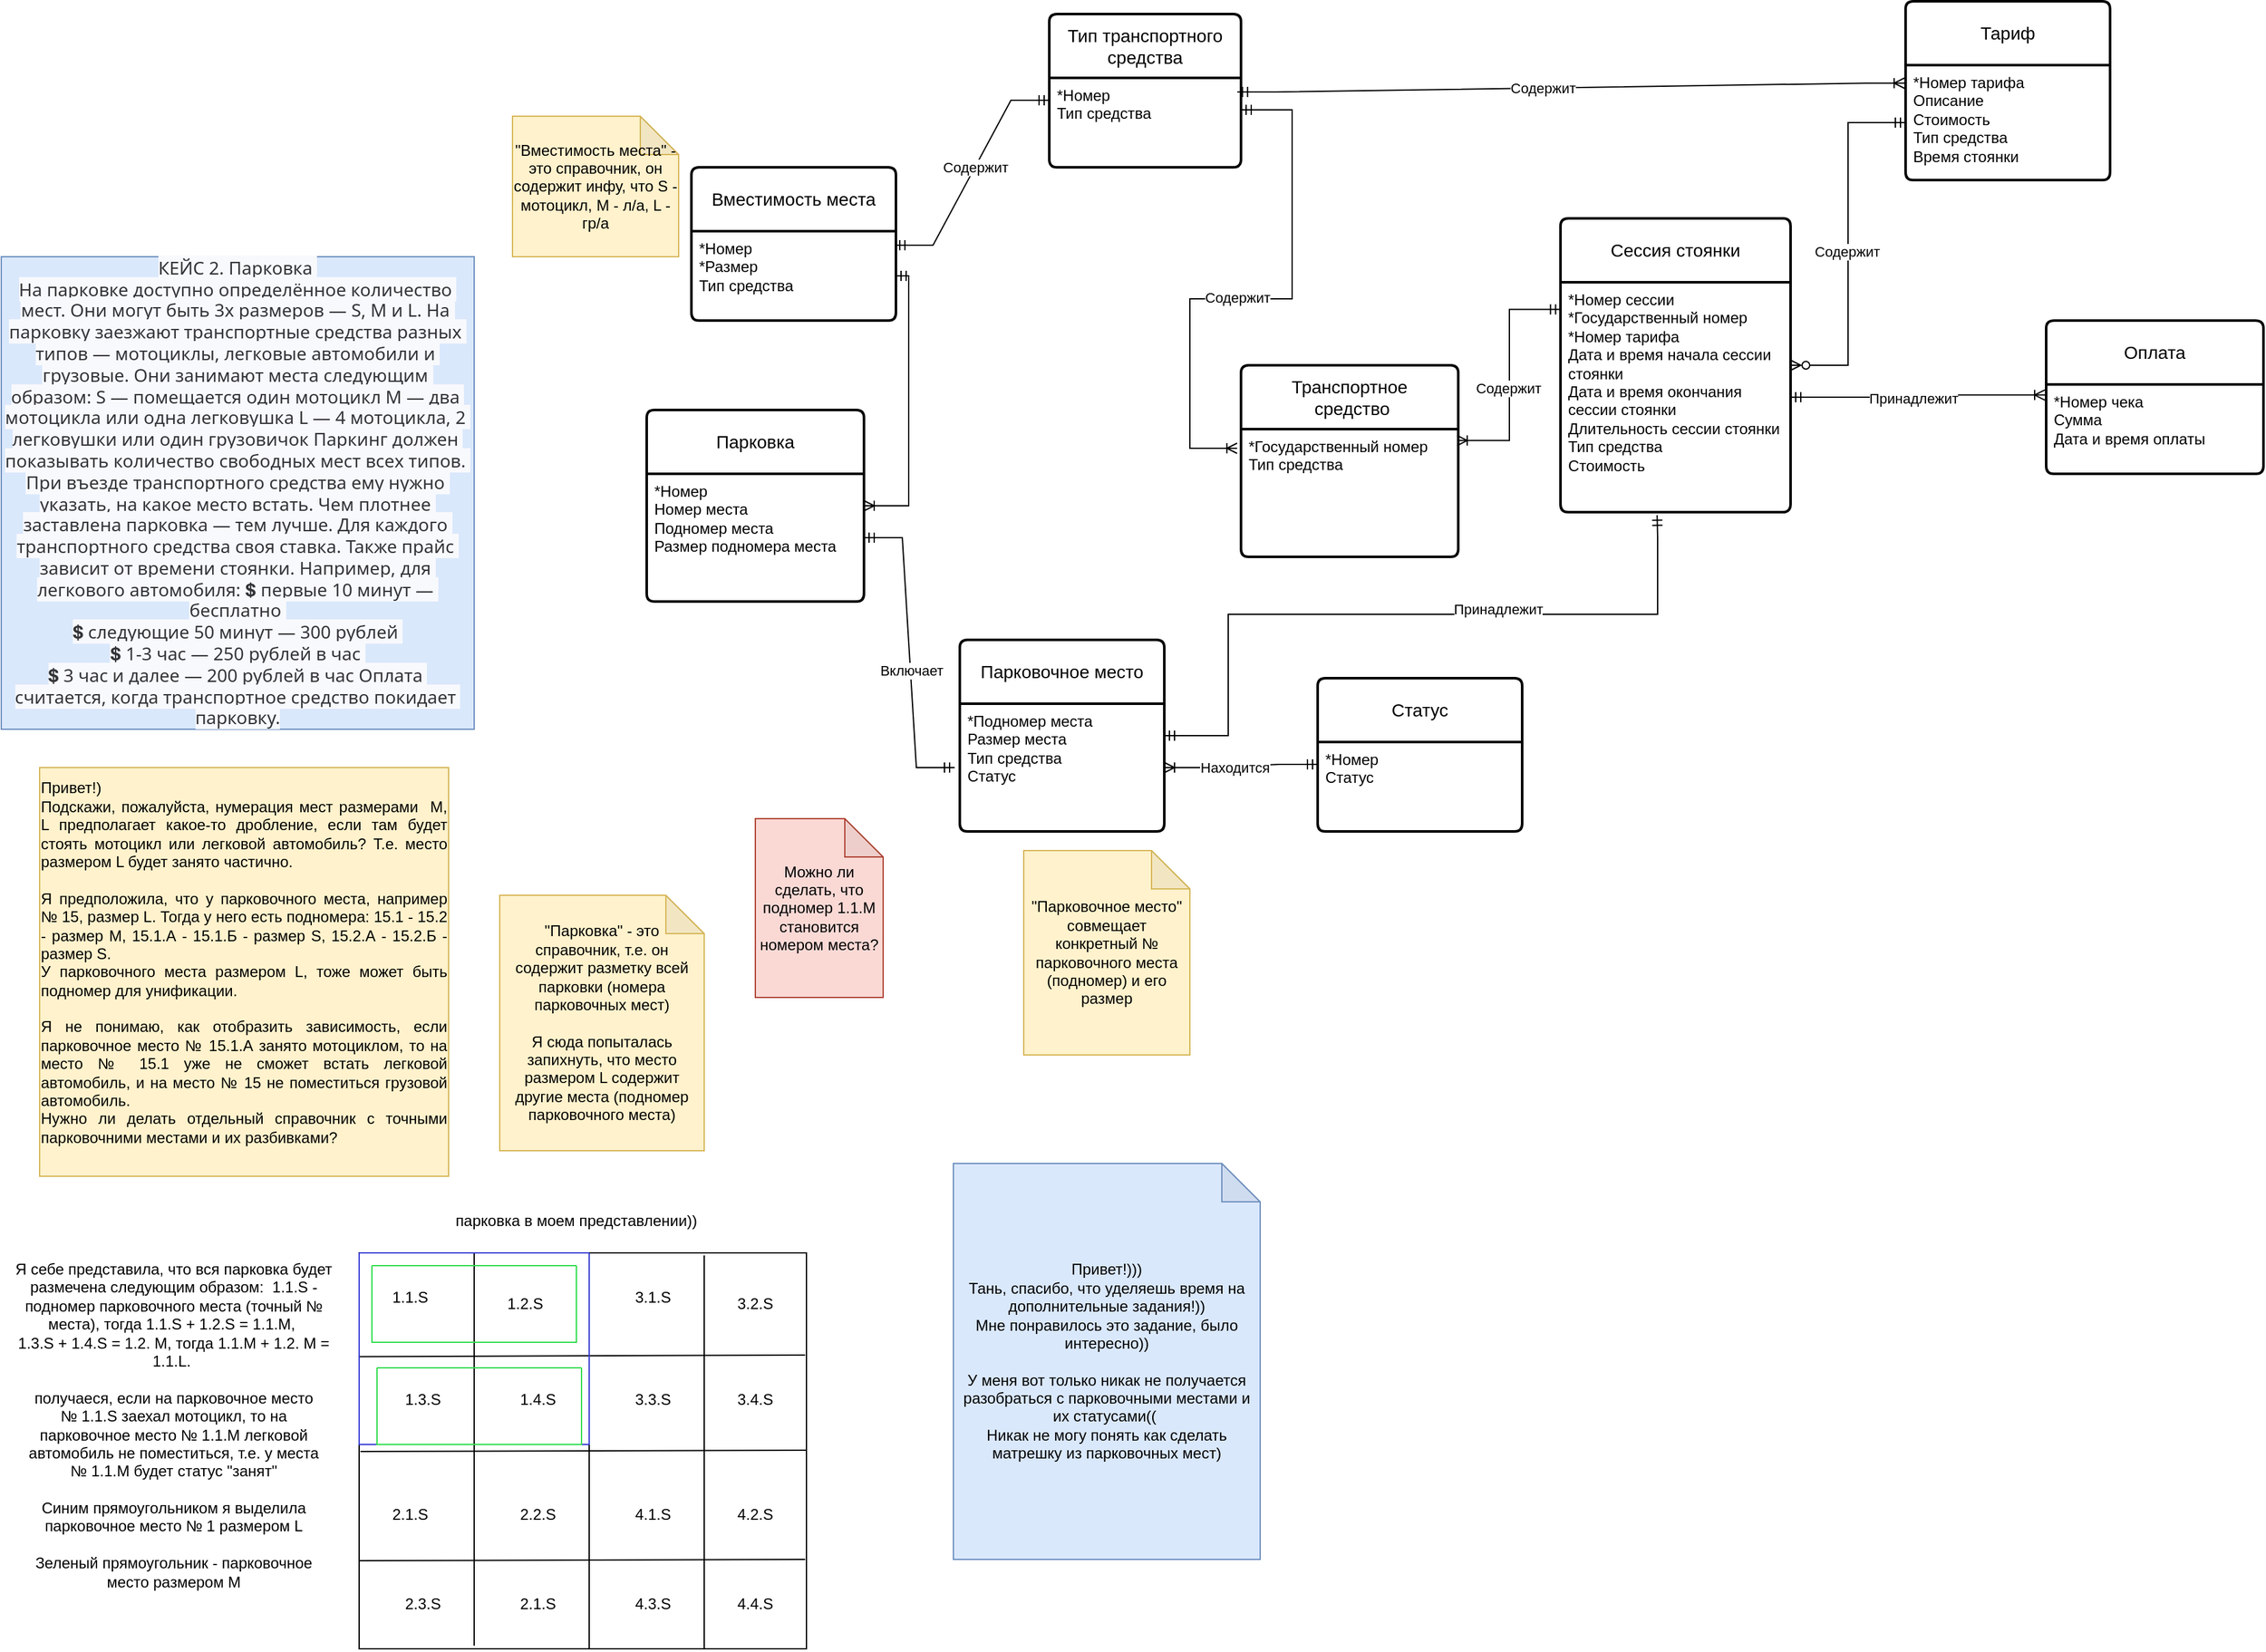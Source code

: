 <mxfile version="27.0.5" pages="2">
  <diagram name="Страница — 1" id="ztPIJUuUdurFPZGE2Xz8">
    <mxGraphModel dx="878" dy="1873" grid="1" gridSize="10" guides="1" tooltips="1" connect="1" arrows="1" fold="1" page="1" pageScale="1" pageWidth="827" pageHeight="1169" math="0" shadow="0">
      <root>
        <mxCell id="0" />
        <mxCell id="1" parent="0" />
        <mxCell id="9YMQOicb1sSqykPRnoGo-1" value="&lt;meta charset=&quot;utf-8&quot;&gt;&lt;span style=&quot;color: rgb(50, 52, 55); font-family: system-ui, sans-serif, &amp;quot;Apple Color Emoji&amp;quot;, &amp;quot;Segoe UI Emoji&amp;quot;, &amp;quot;Segoe UI Symbol&amp;quot;, &amp;quot;Noto Color Emoji&amp;quot;; font-size: 14px; font-style: normal; font-variant-ligatures: normal; font-variant-caps: normal; font-weight: 400; letter-spacing: normal; orphans: 2; text-align: start; text-indent: 0px; text-transform: none; widows: 2; word-spacing: 0px; -webkit-text-stroke-width: 0px; white-space: break-spaces; background-color: rgb(248, 249, 252); text-decoration-thickness: initial; text-decoration-style: initial; text-decoration-color: initial; display: inline !important; float: none;&quot;&gt;КЕЙС 2. Парковка &#xa;На парковке доступно определённое количество мест. Они могут быть 3х размеров — S, M и L. На парковку заезжают транспортные средства разных типов — мотоциклы, легковые автомобили и грузовые. Они занимают места следующим образом: S — помещается один мотоцикл M — два мотоцикла или одна легковушка L — 4 мотоцикла, 2 легковушки или один грузовичок Паркинг должен показывать количество свободных мест всех типов. При въезде транспортного средства ему нужно указать, на какое место встать. Чем плотнее заставлена парковка — тем лучше. Для каждого транспортного средства своя ставка. Также прайс зависит от времени стоянки. Например, для легкового автомобиля: 💲 первые 10 минут — бесплатно &#xa;💲 следующие 50 минут — 300 рублей &#xa;💲 1-3 час — 250 рублей в час &#xa;💲 3 час и далее — 200 рублей в час Оплата считается, когда транспортное средство покидает парковку.&lt;/span&gt;" style="whiteSpace=wrap;html=1;aspect=fixed;fillColor=#dae8fc;strokeColor=#6c8ebf;" parent="1" vertex="1">
          <mxGeometry x="40" y="40" width="370" height="370" as="geometry" />
        </mxCell>
        <mxCell id="9YMQOicb1sSqykPRnoGo-4" value="Тип транспортного средства" style="swimlane;childLayout=stackLayout;horizontal=1;startSize=50;horizontalStack=0;rounded=1;fontSize=14;fontStyle=0;strokeWidth=2;resizeParent=0;resizeLast=1;shadow=0;dashed=0;align=center;arcSize=4;whiteSpace=wrap;html=1;" parent="1" vertex="1">
          <mxGeometry x="860" y="-150" width="150" height="120" as="geometry" />
        </mxCell>
        <mxCell id="9YMQOicb1sSqykPRnoGo-5" value="*Номер&lt;div&gt;Тип средства&lt;/div&gt;" style="align=left;strokeColor=none;fillColor=none;spacingLeft=4;spacingRight=4;fontSize=12;verticalAlign=top;resizable=0;rotatable=0;part=1;html=1;whiteSpace=wrap;" parent="9YMQOicb1sSqykPRnoGo-4" vertex="1">
          <mxGeometry y="50" width="150" height="70" as="geometry" />
        </mxCell>
        <mxCell id="9YMQOicb1sSqykPRnoGo-6" value="Вместимость места" style="swimlane;childLayout=stackLayout;horizontal=1;startSize=50;horizontalStack=0;rounded=1;fontSize=14;fontStyle=0;strokeWidth=2;resizeParent=0;resizeLast=1;shadow=0;dashed=0;align=center;arcSize=4;whiteSpace=wrap;html=1;" parent="1" vertex="1">
          <mxGeometry x="580" y="-30" width="160" height="120" as="geometry" />
        </mxCell>
        <mxCell id="9YMQOicb1sSqykPRnoGo-7" value="*Номер&lt;div&gt;*Размер&lt;/div&gt;&lt;div&gt;Тип средства&lt;/div&gt;" style="align=left;strokeColor=none;fillColor=none;spacingLeft=4;spacingRight=4;fontSize=12;verticalAlign=top;resizable=0;rotatable=0;part=1;html=1;whiteSpace=wrap;" parent="9YMQOicb1sSqykPRnoGo-6" vertex="1">
          <mxGeometry y="50" width="160" height="70" as="geometry" />
        </mxCell>
        <mxCell id="9YMQOicb1sSqykPRnoGo-10" value="Парковочное место" style="swimlane;childLayout=stackLayout;horizontal=1;startSize=50;horizontalStack=0;rounded=1;fontSize=14;fontStyle=0;strokeWidth=2;resizeParent=0;resizeLast=1;shadow=0;dashed=0;align=center;arcSize=4;whiteSpace=wrap;html=1;" parent="1" vertex="1">
          <mxGeometry x="790" y="340" width="160" height="150" as="geometry" />
        </mxCell>
        <mxCell id="9YMQOicb1sSqykPRnoGo-11" value="*Подномер места&lt;div&gt;&lt;div&gt;Размер места&lt;/div&gt;&lt;div&gt;Тип средства&lt;/div&gt;&lt;div&gt;Статус&lt;/div&gt;&lt;/div&gt;" style="align=left;strokeColor=none;fillColor=none;spacingLeft=4;spacingRight=4;fontSize=12;verticalAlign=top;resizable=0;rotatable=0;part=1;html=1;whiteSpace=wrap;" parent="9YMQOicb1sSqykPRnoGo-10" vertex="1">
          <mxGeometry y="50" width="160" height="100" as="geometry" />
        </mxCell>
        <mxCell id="9YMQOicb1sSqykPRnoGo-12" value="Статус" style="swimlane;childLayout=stackLayout;horizontal=1;startSize=50;horizontalStack=0;rounded=1;fontSize=14;fontStyle=0;strokeWidth=2;resizeParent=0;resizeLast=1;shadow=0;dashed=0;align=center;arcSize=4;whiteSpace=wrap;html=1;" parent="1" vertex="1">
          <mxGeometry x="1070" y="370" width="160" height="120" as="geometry" />
        </mxCell>
        <mxCell id="9YMQOicb1sSqykPRnoGo-13" value="*Номер&lt;div&gt;Статус&lt;/div&gt;" style="align=left;strokeColor=none;fillColor=none;spacingLeft=4;spacingRight=4;fontSize=12;verticalAlign=top;resizable=0;rotatable=0;part=1;html=1;whiteSpace=wrap;" parent="9YMQOicb1sSqykPRnoGo-12" vertex="1">
          <mxGeometry y="50" width="160" height="70" as="geometry" />
        </mxCell>
        <mxCell id="9YMQOicb1sSqykPRnoGo-14" value="Транспортное&lt;div&gt;&amp;nbsp;средство&lt;/div&gt;" style="swimlane;childLayout=stackLayout;horizontal=1;startSize=50;horizontalStack=0;rounded=1;fontSize=14;fontStyle=0;strokeWidth=2;resizeParent=0;resizeLast=1;shadow=0;dashed=0;align=center;arcSize=4;whiteSpace=wrap;html=1;" parent="1" vertex="1">
          <mxGeometry x="1010" y="125" width="170" height="150" as="geometry" />
        </mxCell>
        <mxCell id="9YMQOicb1sSqykPRnoGo-15" value="*Государственный номер&lt;div&gt;Тип средства&lt;/div&gt;" style="align=left;strokeColor=none;fillColor=none;spacingLeft=4;spacingRight=4;fontSize=12;verticalAlign=top;resizable=0;rotatable=0;part=1;html=1;whiteSpace=wrap;" parent="9YMQOicb1sSqykPRnoGo-14" vertex="1">
          <mxGeometry y="50" width="170" height="100" as="geometry" />
        </mxCell>
        <mxCell id="9YMQOicb1sSqykPRnoGo-16" value="Тариф" style="swimlane;childLayout=stackLayout;horizontal=1;startSize=50;horizontalStack=0;rounded=1;fontSize=14;fontStyle=0;strokeWidth=2;resizeParent=0;resizeLast=1;shadow=0;dashed=0;align=center;arcSize=4;whiteSpace=wrap;html=1;" parent="1" vertex="1">
          <mxGeometry x="1530" y="-160" width="160" height="140" as="geometry" />
        </mxCell>
        <mxCell id="9YMQOicb1sSqykPRnoGo-17" value="*Номер тарифа&lt;div&gt;Описание&lt;br&gt;&lt;div&gt;Стоимость&lt;/div&gt;&lt;div&gt;Тип средства&lt;/div&gt;&lt;div&gt;Время стоянки&lt;/div&gt;&lt;/div&gt;" style="align=left;strokeColor=none;fillColor=none;spacingLeft=4;spacingRight=4;fontSize=12;verticalAlign=top;resizable=0;rotatable=0;part=1;html=1;whiteSpace=wrap;" parent="9YMQOicb1sSqykPRnoGo-16" vertex="1">
          <mxGeometry y="50" width="160" height="90" as="geometry" />
        </mxCell>
        <mxCell id="9YMQOicb1sSqykPRnoGo-18" value="Оплата" style="swimlane;childLayout=stackLayout;horizontal=1;startSize=50;horizontalStack=0;rounded=1;fontSize=14;fontStyle=0;strokeWidth=2;resizeParent=0;resizeLast=1;shadow=0;dashed=0;align=center;arcSize=4;whiteSpace=wrap;html=1;" parent="1" vertex="1">
          <mxGeometry x="1640" y="90" width="170" height="120" as="geometry" />
        </mxCell>
        <mxCell id="9YMQOicb1sSqykPRnoGo-19" value="*Номер чека&lt;div&gt;&lt;div&gt;Сумма&lt;/div&gt;&lt;div&gt;Дата и время оплаты&lt;/div&gt;&lt;/div&gt;" style="align=left;strokeColor=none;fillColor=none;spacingLeft=4;spacingRight=4;fontSize=12;verticalAlign=top;resizable=0;rotatable=0;part=1;html=1;whiteSpace=wrap;" parent="9YMQOicb1sSqykPRnoGo-18" vertex="1">
          <mxGeometry y="50" width="170" height="70" as="geometry" />
        </mxCell>
        <mxCell id="9YMQOicb1sSqykPRnoGo-22" value="" style="edgeStyle=entityRelationEdgeStyle;fontSize=12;html=1;endArrow=ERmandOne;endFill=0;rounded=0;entryX=0;entryY=0.25;entryDx=0;entryDy=0;exitX=0.994;exitY=0.157;exitDx=0;exitDy=0;exitPerimeter=0;startArrow=ERmandOne;startFill=0;" parent="1" source="9YMQOicb1sSqykPRnoGo-7" target="9YMQOicb1sSqykPRnoGo-5" edge="1">
          <mxGeometry width="100" height="100" relative="1" as="geometry">
            <mxPoint x="690" y="340" as="sourcePoint" />
            <mxPoint x="790" y="240" as="targetPoint" />
          </mxGeometry>
        </mxCell>
        <mxCell id="9YMQOicb1sSqykPRnoGo-32" value="Содержит" style="edgeLabel;html=1;align=center;verticalAlign=middle;resizable=0;points=[];" parent="9YMQOicb1sSqykPRnoGo-22" vertex="1" connectable="0">
          <mxGeometry x="0.053" relative="1" as="geometry">
            <mxPoint as="offset" />
          </mxGeometry>
        </mxCell>
        <mxCell id="9YMQOicb1sSqykPRnoGo-23" value="" style="edgeStyle=orthogonalEdgeStyle;fontSize=12;html=1;endArrow=ERoneToMany;startArrow=ERmandOne;rounded=0;exitX=1;exitY=0.5;exitDx=0;exitDy=0;entryX=1;entryY=0.25;entryDx=0;entryDy=0;endFill=0;" parent="1" source="9YMQOicb1sSqykPRnoGo-7" target="9YMQOicb1sSqykPRnoGo-38" edge="1">
          <mxGeometry width="100" height="100" relative="1" as="geometry">
            <mxPoint x="690" y="440" as="sourcePoint" />
            <mxPoint x="790" y="340" as="targetPoint" />
          </mxGeometry>
        </mxCell>
        <mxCell id="9YMQOicb1sSqykPRnoGo-24" value="" style="edgeStyle=entityRelationEdgeStyle;fontSize=12;html=1;endArrow=ERmandOne;startArrow=ERoneToMany;rounded=0;entryX=0;entryY=0.25;entryDx=0;entryDy=0;exitX=1;exitY=0.5;exitDx=0;exitDy=0;endFill=0;startFill=0;" parent="1" source="9YMQOicb1sSqykPRnoGo-11" target="9YMQOicb1sSqykPRnoGo-13" edge="1">
          <mxGeometry width="100" height="100" relative="1" as="geometry">
            <mxPoint x="987" y="370" as="sourcePoint" />
            <mxPoint x="1087" y="270" as="targetPoint" />
          </mxGeometry>
        </mxCell>
        <mxCell id="9YMQOicb1sSqykPRnoGo-47" value="Находится" style="edgeLabel;html=1;align=center;verticalAlign=middle;resizable=0;points=[];" parent="9YMQOicb1sSqykPRnoGo-24" vertex="1" connectable="0">
          <mxGeometry x="-0.081" y="-1" relative="1" as="geometry">
            <mxPoint as="offset" />
          </mxGeometry>
        </mxCell>
        <mxCell id="9YMQOicb1sSqykPRnoGo-26" value="" style="fontSize=12;html=1;endArrow=ERoneToMany;startArrow=ERmandOne;rounded=0;entryX=-0.018;entryY=0.15;entryDx=0;entryDy=0;entryPerimeter=0;exitX=1;exitY=0.357;exitDx=0;exitDy=0;exitPerimeter=0;endFill=0;edgeStyle=orthogonalEdgeStyle;" parent="1" source="9YMQOicb1sSqykPRnoGo-5" target="9YMQOicb1sSqykPRnoGo-15" edge="1">
          <mxGeometry width="100" height="100" relative="1" as="geometry">
            <mxPoint x="930" y="190" as="sourcePoint" />
            <mxPoint x="1030" y="90" as="targetPoint" />
            <Array as="points">
              <mxPoint x="1050" y="-75" />
              <mxPoint x="1050" y="73" />
              <mxPoint x="970" y="73" />
              <mxPoint x="970" y="190" />
            </Array>
          </mxGeometry>
        </mxCell>
        <mxCell id="9YMQOicb1sSqykPRnoGo-48" value="Содержит" style="edgeLabel;html=1;align=center;verticalAlign=middle;resizable=0;points=[];" parent="9YMQOicb1sSqykPRnoGo-26" vertex="1" connectable="0">
          <mxGeometry x="0.097" y="-1" relative="1" as="geometry">
            <mxPoint as="offset" />
          </mxGeometry>
        </mxCell>
        <mxCell id="9YMQOicb1sSqykPRnoGo-28" value="" style="edgeStyle=orthogonalEdgeStyle;fontSize=12;html=1;endArrow=ERoneToMany;endFill=0;rounded=0;exitX=1;exitY=0.5;exitDx=0;exitDy=0;entryX=-0.006;entryY=0.118;entryDx=0;entryDy=0;entryPerimeter=0;startArrow=ERmandOne;startFill=0;" parent="1" source="9YMQOicb1sSqykPRnoGo-56" target="9YMQOicb1sSqykPRnoGo-19" edge="1">
          <mxGeometry width="100" height="100" relative="1" as="geometry">
            <mxPoint x="1200" y="330" as="sourcePoint" />
            <mxPoint x="1300" y="230" as="targetPoint" />
          </mxGeometry>
        </mxCell>
        <mxCell id="9YMQOicb1sSqykPRnoGo-50" value="Принадлежит" style="edgeLabel;html=1;align=center;verticalAlign=middle;resizable=0;points=[];" parent="9YMQOicb1sSqykPRnoGo-28" vertex="1" connectable="0">
          <mxGeometry x="-0.042" y="-1" relative="1" as="geometry">
            <mxPoint as="offset" />
          </mxGeometry>
        </mxCell>
        <mxCell id="9YMQOicb1sSqykPRnoGo-31" value="" style="edgeStyle=orthogonalEdgeStyle;fontSize=12;html=1;endArrow=ERmandOne;startArrow=ERmandOne;rounded=0;entryX=0.42;entryY=1.013;entryDx=0;entryDy=0;entryPerimeter=0;exitX=1;exitY=0.25;exitDx=0;exitDy=0;endFill=0;startFill=0;" parent="1" source="9YMQOicb1sSqykPRnoGo-11" target="9YMQOicb1sSqykPRnoGo-56" edge="1">
          <mxGeometry width="100" height="100" relative="1" as="geometry">
            <mxPoint x="920" y="430" as="sourcePoint" />
            <mxPoint x="1020" y="330" as="targetPoint" />
            <Array as="points">
              <mxPoint x="1000" y="415" />
              <mxPoint x="1000" y="320" />
              <mxPoint x="1336" y="320" />
              <mxPoint x="1336" y="260" />
            </Array>
          </mxGeometry>
        </mxCell>
        <mxCell id="9YMQOicb1sSqykPRnoGo-52" value="Принадлежит" style="edgeLabel;html=1;align=center;verticalAlign=middle;resizable=0;points=[];" parent="9YMQOicb1sSqykPRnoGo-31" vertex="1" connectable="0">
          <mxGeometry x="0.274" y="4" relative="1" as="geometry">
            <mxPoint as="offset" />
          </mxGeometry>
        </mxCell>
        <mxCell id="9YMQOicb1sSqykPRnoGo-33" value="&lt;div style=&quot;text-align: justify;&quot;&gt;&lt;span style=&quot;background-color: transparent; color: light-dark(rgb(0, 0, 0), rgb(255, 255, 255));&quot;&gt;Привет!)&lt;/span&gt;&lt;/div&gt;&lt;div style=&quot;text-align: justify;&quot;&gt;Подскажи, пожалуйста, нумерация мест размерами&amp;nbsp; M, L предполагает какое-то дробление, если там будет стоять мотоцикл или легковой автомобиль? Т.е. место размером L будет занято частично.&lt;/div&gt;&lt;div style=&quot;text-align: justify;&quot;&gt;&lt;br&gt;&lt;/div&gt;&lt;div style=&quot;text-align: justify;&quot;&gt;Я предположила, что у парковочного места, например № 15, размер L. Тогда у него есть подномера: 15.1 - 15.2 - размер M, 15.1.А - 15.1.Б - размер S, 15.2.А - 15.2.Б - размер S.&amp;nbsp;&lt;/div&gt;&lt;div style=&quot;text-align: justify;&quot;&gt;У парковочного места размером L, тоже может быть подномер для унификации.&lt;/div&gt;&lt;div style=&quot;text-align: justify;&quot;&gt;&lt;br&gt;&lt;/div&gt;&lt;div style=&quot;text-align: justify;&quot;&gt;Я не понимаю, как отобразить зависимость, если парковочное место №&amp;nbsp;&lt;span style=&quot;background-color: transparent; color: light-dark(rgb(0, 0, 0), rgb(255, 255, 255));&quot;&gt;15.1.А занято мотоциклом, то на место №&amp;nbsp;&lt;/span&gt;&lt;span style=&quot;background-color: transparent; color: light-dark(rgb(0, 0, 0), rgb(255, 255, 255));&quot;&gt;15.1 уже не сможет встать легковой автомобиль, и на место № 15 не поместиться грузовой автомобиль.&amp;nbsp;&lt;/span&gt;&lt;/div&gt;&lt;div style=&quot;text-align: justify;&quot;&gt;&lt;span style=&quot;background-color: transparent; color: light-dark(rgb(0, 0, 0), rgb(255, 255, 255));&quot;&gt;Нужно ли делать отдельный справочник с точными парковочними местами и их разбивками?&amp;nbsp;&lt;/span&gt;&lt;/div&gt;&lt;div&gt;&amp;nbsp;&lt;/div&gt;" style="rounded=0;whiteSpace=wrap;html=1;fillColor=#fff2cc;strokeColor=#d6b656;" parent="1" vertex="1">
          <mxGeometry x="70" y="440" width="320" height="320" as="geometry" />
        </mxCell>
        <mxCell id="9YMQOicb1sSqykPRnoGo-35" value="" style="edgeStyle=entityRelationEdgeStyle;fontSize=12;html=1;endArrow=ERoneToMany;startArrow=ERmandOne;rounded=0;exitX=0.981;exitY=0.157;exitDx=0;exitDy=0;exitPerimeter=0;entryX=-0.006;entryY=0.157;entryDx=0;entryDy=0;entryPerimeter=0;endFill=0;startFill=0;" parent="1" source="9YMQOicb1sSqykPRnoGo-5" target="9YMQOicb1sSqykPRnoGo-17" edge="1">
          <mxGeometry width="100" height="100" relative="1" as="geometry">
            <mxPoint x="987" y="130" as="sourcePoint" />
            <mxPoint x="1280" y="190" as="targetPoint" />
          </mxGeometry>
        </mxCell>
        <mxCell id="9YMQOicb1sSqykPRnoGo-46" value="Содержит" style="edgeLabel;html=1;align=center;verticalAlign=middle;resizable=0;points=[];" parent="9YMQOicb1sSqykPRnoGo-35" vertex="1" connectable="0">
          <mxGeometry x="-0.086" relative="1" as="geometry">
            <mxPoint as="offset" />
          </mxGeometry>
        </mxCell>
        <mxCell id="9YMQOicb1sSqykPRnoGo-37" value="Парковка" style="swimlane;childLayout=stackLayout;horizontal=1;startSize=50;horizontalStack=0;rounded=1;fontSize=14;fontStyle=0;strokeWidth=2;resizeParent=0;resizeLast=1;shadow=0;dashed=0;align=center;arcSize=4;whiteSpace=wrap;html=1;" parent="1" vertex="1">
          <mxGeometry x="545" y="160" width="170" height="150" as="geometry" />
        </mxCell>
        <mxCell id="9YMQOicb1sSqykPRnoGo-38" value="&lt;div&gt;*Номер&lt;/div&gt;Номер места&lt;div&gt;Подномер места&lt;/div&gt;&lt;div&gt;Размер подномера места&lt;/div&gt;&lt;div&gt;&lt;br&gt;&lt;/div&gt;" style="align=left;strokeColor=none;fillColor=none;spacingLeft=4;spacingRight=4;fontSize=12;verticalAlign=top;resizable=0;rotatable=0;part=1;html=1;whiteSpace=wrap;" parent="9YMQOicb1sSqykPRnoGo-37" vertex="1">
          <mxGeometry y="50" width="170" height="100" as="geometry" />
        </mxCell>
        <mxCell id="9YMQOicb1sSqykPRnoGo-44" value="" style="edgeStyle=entityRelationEdgeStyle;fontSize=12;html=1;endArrow=ERmandOne;startArrow=ERmandOne;rounded=0;exitX=1;exitY=0.5;exitDx=0;exitDy=0;entryX=-0.025;entryY=0.44;entryDx=0;entryDy=0;entryPerimeter=0;endFill=0;startFill=0;" parent="1" source="9YMQOicb1sSqykPRnoGo-38" edge="1">
          <mxGeometry width="100" height="100" relative="1" as="geometry">
            <mxPoint x="700" y="622.25" as="sourcePoint" />
            <mxPoint x="786" y="440.0" as="targetPoint" />
          </mxGeometry>
        </mxCell>
        <mxCell id="9YMQOicb1sSqykPRnoGo-45" value="Включает" style="edgeLabel;html=1;align=center;verticalAlign=middle;resizable=0;points=[];" parent="9YMQOicb1sSqykPRnoGo-44" vertex="1" connectable="0">
          <mxGeometry x="0.109" relative="1" as="geometry">
            <mxPoint as="offset" />
          </mxGeometry>
        </mxCell>
        <mxCell id="9YMQOicb1sSqykPRnoGo-55" value="Сессия стоянки" style="swimlane;childLayout=stackLayout;horizontal=1;startSize=50;horizontalStack=0;rounded=1;fontSize=14;fontStyle=0;strokeWidth=2;resizeParent=0;resizeLast=1;shadow=0;dashed=0;align=center;arcSize=4;whiteSpace=wrap;html=1;" parent="1" vertex="1">
          <mxGeometry x="1260" y="10" width="180" height="230" as="geometry" />
        </mxCell>
        <mxCell id="9YMQOicb1sSqykPRnoGo-56" value="&lt;div&gt;*Номер сессии&lt;/div&gt;*Государственный номер&lt;div&gt;*Номер тарифа&lt;br&gt;Дата и время начала сессии стоянки&lt;/div&gt;&lt;div&gt;Дата и время окончания сессии стоянки&lt;/div&gt;&lt;div&gt;Длительность сессии стоянки&lt;/div&gt;&lt;div&gt;Тип средства&lt;/div&gt;&lt;div&gt;Стоимость&lt;/div&gt;" style="align=left;strokeColor=none;fillColor=none;spacingLeft=4;spacingRight=4;fontSize=12;verticalAlign=top;resizable=0;rotatable=0;part=1;html=1;whiteSpace=wrap;" parent="9YMQOicb1sSqykPRnoGo-55" vertex="1">
          <mxGeometry y="50" width="180" height="180" as="geometry" />
        </mxCell>
        <mxCell id="9YMQOicb1sSqykPRnoGo-57" value="" style="edgeStyle=orthogonalEdgeStyle;fontSize=12;html=1;endArrow=ERmandOne;startArrow=ERoneToMany;rounded=0;entryX=0.001;entryY=0.118;entryDx=0;entryDy=0;entryPerimeter=0;exitX=0.994;exitY=0.089;exitDx=0;exitDy=0;exitPerimeter=0;endFill=0;" parent="1" source="9YMQOicb1sSqykPRnoGo-15" target="9YMQOicb1sSqykPRnoGo-56" edge="1">
          <mxGeometry width="100" height="100" relative="1" as="geometry">
            <mxPoint x="1191" y="230" as="sourcePoint" />
            <mxPoint x="1200" y="60" as="targetPoint" />
          </mxGeometry>
        </mxCell>
        <mxCell id="9YMQOicb1sSqykPRnoGo-63" value="Содержит" style="edgeLabel;html=1;align=center;verticalAlign=middle;resizable=0;points=[];" parent="9YMQOicb1sSqykPRnoGo-57" vertex="1" connectable="0">
          <mxGeometry x="-0.103" y="1" relative="1" as="geometry">
            <mxPoint as="offset" />
          </mxGeometry>
        </mxCell>
        <mxCell id="9YMQOicb1sSqykPRnoGo-58" value="" style="edgeStyle=orthogonalEdgeStyle;fontSize=12;html=1;endArrow=ERmandOne;startArrow=ERzeroToMany;rounded=0;entryX=0;entryY=0.5;entryDx=0;entryDy=0;exitX=1;exitY=0.5;exitDx=0;exitDy=0;endFill=0;startFill=0;" parent="1" source="9YMQOicb1sSqykPRnoGo-55" target="9YMQOicb1sSqykPRnoGo-17" edge="1">
          <mxGeometry width="100" height="100" relative="1" as="geometry">
            <mxPoint x="1230" y="250" as="sourcePoint" />
            <mxPoint x="1330" y="150" as="targetPoint" />
          </mxGeometry>
        </mxCell>
        <mxCell id="9YMQOicb1sSqykPRnoGo-62" value="Содержит" style="edgeLabel;html=1;align=center;verticalAlign=middle;resizable=0;points=[];" parent="9YMQOicb1sSqykPRnoGo-58" vertex="1" connectable="0">
          <mxGeometry x="-0.038" y="1" relative="1" as="geometry">
            <mxPoint as="offset" />
          </mxGeometry>
        </mxCell>
        <mxCell id="VriDZGMpJiA676CYL3SG-1" value="&quot;Парковка&quot; - это справочник, т.е. он содержит разметку всей парковки (номера парковочных мест)&lt;div&gt;&lt;br&gt;&lt;/div&gt;&lt;div&gt;Я сюда попыталась запихнуть, что место размером L содержит другие места (подномер парковочного места)&lt;/div&gt;" style="shape=note;whiteSpace=wrap;html=1;backgroundOutline=1;darkOpacity=0.05;fillColor=#fff2cc;strokeColor=#d6b656;" parent="1" vertex="1">
          <mxGeometry x="430" y="540" width="160" height="200" as="geometry" />
        </mxCell>
        <mxCell id="VriDZGMpJiA676CYL3SG-2" value="&quot;Вместимость места&quot; - это справочник, он содержит инфу, что S - мотоцикл, M - л/а, L - гр/а" style="shape=note;whiteSpace=wrap;html=1;backgroundOutline=1;darkOpacity=0.05;fillColor=#fff2cc;strokeColor=#d6b656;" parent="1" vertex="1">
          <mxGeometry x="440" y="-70" width="130" height="110" as="geometry" />
        </mxCell>
        <mxCell id="VriDZGMpJiA676CYL3SG-3" value="&quot;Парковочное место&quot; совмещает конкретный № парковочного места (подномер) и его размер" style="shape=note;whiteSpace=wrap;html=1;backgroundOutline=1;darkOpacity=0.05;fillColor=#fff2cc;strokeColor=#d6b656;" parent="1" vertex="1">
          <mxGeometry x="840" y="505" width="130" height="160" as="geometry" />
        </mxCell>
        <mxCell id="VriDZGMpJiA676CYL3SG-4" value="" style="rounded=0;whiteSpace=wrap;html=1;" parent="1" vertex="1">
          <mxGeometry x="320" y="820" width="350" height="310" as="geometry" />
        </mxCell>
        <mxCell id="VriDZGMpJiA676CYL3SG-5" value="" style="endArrow=none;html=1;rounded=0;exitX=0.008;exitY=0.213;exitDx=0;exitDy=0;exitPerimeter=0;entryX=1.005;entryY=0.209;entryDx=0;entryDy=0;entryPerimeter=0;" parent="1" edge="1">
          <mxGeometry width="50" height="50" relative="1" as="geometry">
            <mxPoint x="320.0" y="901.24" as="sourcePoint" />
            <mxPoint x="668.95" y="900" as="targetPoint" />
          </mxGeometry>
        </mxCell>
        <mxCell id="VriDZGMpJiA676CYL3SG-6" value="" style="endArrow=none;html=1;rounded=0;exitX=0.008;exitY=0.213;exitDx=0;exitDy=0;exitPerimeter=0;entryX=1.005;entryY=0.209;entryDx=0;entryDy=0;entryPerimeter=0;" parent="1" edge="1">
          <mxGeometry width="50" height="50" relative="1" as="geometry">
            <mxPoint x="321" y="975.5" as="sourcePoint" />
            <mxPoint x="670" y="974.5" as="targetPoint" />
          </mxGeometry>
        </mxCell>
        <mxCell id="VriDZGMpJiA676CYL3SG-7" value="" style="endArrow=none;html=1;rounded=0;exitX=0.008;exitY=0.213;exitDx=0;exitDy=0;exitPerimeter=0;entryX=1.005;entryY=0.209;entryDx=0;entryDy=0;entryPerimeter=0;" parent="1" edge="1">
          <mxGeometry width="50" height="50" relative="1" as="geometry">
            <mxPoint x="320" y="1061" as="sourcePoint" />
            <mxPoint x="669" y="1060" as="targetPoint" />
          </mxGeometry>
        </mxCell>
        <mxCell id="VriDZGMpJiA676CYL3SG-8" value="" style="endArrow=none;html=1;rounded=0;entryX=0.269;entryY=0.008;entryDx=0;entryDy=0;entryPerimeter=0;exitX=0.269;exitY=1;exitDx=0;exitDy=0;exitPerimeter=0;" parent="1" edge="1">
          <mxGeometry width="50" height="50" relative="1" as="geometry">
            <mxPoint x="410" y="1127.52" as="sourcePoint" />
            <mxPoint x="410" y="820.0" as="targetPoint" />
          </mxGeometry>
        </mxCell>
        <mxCell id="VriDZGMpJiA676CYL3SG-9" value="" style="endArrow=none;html=1;rounded=0;entryX=0.269;entryY=0.008;entryDx=0;entryDy=0;entryPerimeter=0;exitX=0.269;exitY=1;exitDx=0;exitDy=0;exitPerimeter=0;" parent="1" edge="1">
          <mxGeometry width="50" height="50" relative="1" as="geometry">
            <mxPoint x="500" y="1130" as="sourcePoint" />
            <mxPoint x="500" y="822" as="targetPoint" />
          </mxGeometry>
        </mxCell>
        <mxCell id="VriDZGMpJiA676CYL3SG-10" value="" style="endArrow=none;html=1;rounded=0;entryX=0.269;entryY=0.008;entryDx=0;entryDy=0;entryPerimeter=0;exitX=0.269;exitY=1;exitDx=0;exitDy=0;exitPerimeter=0;" parent="1" edge="1">
          <mxGeometry width="50" height="50" relative="1" as="geometry">
            <mxPoint x="590" y="1130" as="sourcePoint" />
            <mxPoint x="590" y="822" as="targetPoint" />
          </mxGeometry>
        </mxCell>
        <mxCell id="VriDZGMpJiA676CYL3SG-12" value="парковка в моем представлении))" style="text;html=1;align=center;verticalAlign=middle;whiteSpace=wrap;rounded=0;" parent="1" vertex="1">
          <mxGeometry x="360" y="780" width="260" height="30" as="geometry" />
        </mxCell>
        <mxCell id="VriDZGMpJiA676CYL3SG-13" value="1.1.S" style="text;html=1;align=center;verticalAlign=middle;whiteSpace=wrap;rounded=0;" parent="1" vertex="1">
          <mxGeometry x="330" y="840" width="60" height="30" as="geometry" />
        </mxCell>
        <mxCell id="VriDZGMpJiA676CYL3SG-14" value="1.2.S" style="text;html=1;align=center;verticalAlign=middle;whiteSpace=wrap;rounded=0;" parent="1" vertex="1">
          <mxGeometry x="420" y="845" width="60" height="30" as="geometry" />
        </mxCell>
        <mxCell id="VriDZGMpJiA676CYL3SG-16" value="1.4.S" style="text;html=1;align=center;verticalAlign=middle;whiteSpace=wrap;rounded=0;" parent="1" vertex="1">
          <mxGeometry x="430" y="920" width="60" height="30" as="geometry" />
        </mxCell>
        <mxCell id="VriDZGMpJiA676CYL3SG-17" value="2.1.S" style="text;html=1;align=center;verticalAlign=middle;whiteSpace=wrap;rounded=0;" parent="1" vertex="1">
          <mxGeometry x="330" y="1010" width="60" height="30" as="geometry" />
        </mxCell>
        <mxCell id="VriDZGMpJiA676CYL3SG-18" value="2.2.S" style="text;html=1;align=center;verticalAlign=middle;whiteSpace=wrap;rounded=0;" parent="1" vertex="1">
          <mxGeometry x="430" y="1010" width="60" height="30" as="geometry" />
        </mxCell>
        <mxCell id="VriDZGMpJiA676CYL3SG-19" value="2.3.S" style="text;html=1;align=center;verticalAlign=middle;whiteSpace=wrap;rounded=0;" parent="1" vertex="1">
          <mxGeometry x="340" y="1080" width="60" height="30" as="geometry" />
        </mxCell>
        <mxCell id="VriDZGMpJiA676CYL3SG-20" value="2.1.S" style="text;html=1;align=center;verticalAlign=middle;whiteSpace=wrap;rounded=0;" parent="1" vertex="1">
          <mxGeometry x="430" y="1080" width="60" height="30" as="geometry" />
        </mxCell>
        <mxCell id="VriDZGMpJiA676CYL3SG-21" value="Я себе представила, что вся парковка будет размечена следующим образом:&amp;nbsp; 1.1.S - подномер парковочного места (точный № места), тогда 1.1.S + 1.2.S = 1.1.M,&amp;nbsp;&lt;div&gt;1.3.S + 1.4.S = 1.2. M, тогда 1.1.M + 1.2. M = 1.1.L.&amp;nbsp;&lt;/div&gt;&lt;div&gt;&lt;br&gt;&lt;/div&gt;&lt;div&gt;получаеся, если на парковочное место №&amp;nbsp;&lt;span style=&quot;background-color: transparent; color: light-dark(rgb(0, 0, 0), rgb(255, 255, 255));&quot;&gt;1.1.S заехал мотоцикл, то на парковочное место №&amp;nbsp;&lt;/span&gt;&lt;span style=&quot;background-color: transparent; color: light-dark(rgb(0, 0, 0), rgb(255, 255, 255));&quot;&gt;1.1.M легковой автомобиль не поместиться, т.е. у места №&amp;nbsp;&lt;/span&gt;&lt;span style=&quot;background-color: transparent; color: light-dark(rgb(0, 0, 0), rgb(255, 255, 255));&quot;&gt;1.1.M будет статус &quot;занят&quot;&lt;/span&gt;&lt;/div&gt;&lt;div&gt;&lt;span style=&quot;background-color: transparent; color: light-dark(rgb(0, 0, 0), rgb(255, 255, 255));&quot;&gt;&lt;br&gt;&lt;/span&gt;&lt;/div&gt;&lt;div&gt;&lt;span style=&quot;background-color: transparent; color: light-dark(rgb(0, 0, 0), rgb(255, 255, 255));&quot;&gt;Синим прямоугольником я выделила парковочное место № 1 размером L&lt;/span&gt;&lt;/div&gt;&lt;div&gt;&lt;span style=&quot;background-color: transparent; color: light-dark(rgb(0, 0, 0), rgb(255, 255, 255));&quot;&gt;&lt;br&gt;&lt;/span&gt;&lt;/div&gt;&lt;div&gt;Зеленый прямоугольник - парковочное место размером М&lt;/div&gt;" style="text;html=1;align=center;verticalAlign=middle;whiteSpace=wrap;rounded=0;" parent="1" vertex="1">
          <mxGeometry x="50" y="820" width="250" height="270" as="geometry" />
        </mxCell>
        <mxCell id="VriDZGMpJiA676CYL3SG-22" value="3.1.S" style="text;html=1;align=center;verticalAlign=middle;whiteSpace=wrap;rounded=0;" parent="1" vertex="1">
          <mxGeometry x="520" y="840" width="60" height="30" as="geometry" />
        </mxCell>
        <mxCell id="VriDZGMpJiA676CYL3SG-23" value="3.2.S" style="text;html=1;align=center;verticalAlign=middle;whiteSpace=wrap;rounded=0;" parent="1" vertex="1">
          <mxGeometry x="600" y="845" width="60" height="30" as="geometry" />
        </mxCell>
        <mxCell id="VriDZGMpJiA676CYL3SG-24" value="3.3.S" style="text;html=1;align=center;verticalAlign=middle;whiteSpace=wrap;rounded=0;" parent="1" vertex="1">
          <mxGeometry x="520" y="920" width="60" height="30" as="geometry" />
        </mxCell>
        <mxCell id="VriDZGMpJiA676CYL3SG-25" value="3.4.S" style="text;html=1;align=center;verticalAlign=middle;whiteSpace=wrap;rounded=0;" parent="1" vertex="1">
          <mxGeometry x="600" y="920" width="60" height="30" as="geometry" />
        </mxCell>
        <mxCell id="VriDZGMpJiA676CYL3SG-26" value="4.1.S" style="text;html=1;align=center;verticalAlign=middle;whiteSpace=wrap;rounded=0;" parent="1" vertex="1">
          <mxGeometry x="520" y="1010" width="60" height="30" as="geometry" />
        </mxCell>
        <mxCell id="VriDZGMpJiA676CYL3SG-27" value="4.2.S" style="text;html=1;align=center;verticalAlign=middle;whiteSpace=wrap;rounded=0;" parent="1" vertex="1">
          <mxGeometry x="600" y="1010" width="60" height="30" as="geometry" />
        </mxCell>
        <mxCell id="VriDZGMpJiA676CYL3SG-28" value="4.3.S" style="text;html=1;align=center;verticalAlign=middle;whiteSpace=wrap;rounded=0;" parent="1" vertex="1">
          <mxGeometry x="520" y="1080" width="60" height="30" as="geometry" />
        </mxCell>
        <mxCell id="VriDZGMpJiA676CYL3SG-29" value="4.4.S" style="text;html=1;align=center;verticalAlign=middle;whiteSpace=wrap;rounded=0;" parent="1" vertex="1">
          <mxGeometry x="600" y="1080" width="60" height="30" as="geometry" />
        </mxCell>
        <mxCell id="VriDZGMpJiA676CYL3SG-30" value="" style="swimlane;startSize=0;strokeColor=light-dark(#363bd3, #ededed);" parent="1" vertex="1">
          <mxGeometry x="320" y="820" width="180" height="150" as="geometry" />
        </mxCell>
        <mxCell id="VriDZGMpJiA676CYL3SG-31" value="" style="swimlane;startSize=0;strokeColor=light-dark(#2edc4b, #ededed);" parent="VriDZGMpJiA676CYL3SG-30" vertex="1">
          <mxGeometry x="10" y="10" width="160" height="60" as="geometry" />
        </mxCell>
        <mxCell id="VriDZGMpJiA676CYL3SG-15" value="1.3.S" style="text;html=1;align=center;verticalAlign=middle;whiteSpace=wrap;rounded=0;strokeColor=none;" parent="VriDZGMpJiA676CYL3SG-30" vertex="1">
          <mxGeometry x="20" y="100" width="60" height="30" as="geometry" />
        </mxCell>
        <mxCell id="VriDZGMpJiA676CYL3SG-32" value="" style="swimlane;startSize=0;strokeColor=light-dark(#2edc4b, #ededed);" parent="VriDZGMpJiA676CYL3SG-30" vertex="1">
          <mxGeometry x="14" y="90" width="160" height="60" as="geometry" />
        </mxCell>
        <mxCell id="VriDZGMpJiA676CYL3SG-33" value="Можно ли сделать, что подномер 1.1.M становится номером места?" style="shape=note;whiteSpace=wrap;html=1;backgroundOutline=1;darkOpacity=0.05;fillColor=#fad9d5;strokeColor=#ae4132;" parent="1" vertex="1">
          <mxGeometry x="630" y="480" width="100" height="140" as="geometry" />
        </mxCell>
        <mxCell id="mmMKXpOEEhn8lP42BpC1-1" value="Привет!)))&lt;br&gt;Тань, спасибо, что уделяешь время на дополнительные задания!))&lt;br&gt;Мне понравилось это задание, было интересно))&lt;br&gt;&lt;br&gt;У меня вот только никак не получается разобраться с парковочными местами и их статусами((&amp;nbsp;&lt;br&gt;Никак не могу понять как сделать матрешку из парковочных мест)" style="shape=note;whiteSpace=wrap;html=1;backgroundOutline=1;darkOpacity=0.05;fillColor=#dae8fc;strokeColor=#6c8ebf;" parent="1" vertex="1">
          <mxGeometry x="785" y="750" width="240" height="310" as="geometry" />
        </mxCell>
      </root>
    </mxGraphModel>
  </diagram>
  <diagram name="Копия Страница — 1" id="0Xf8u0UNUKG_akEAO9gh">
    <mxGraphModel dx="1254" dy="2175" grid="1" gridSize="10" guides="1" tooltips="1" connect="1" arrows="1" fold="1" page="1" pageScale="1" pageWidth="827" pageHeight="1169" math="0" shadow="0">
      <root>
        <mxCell id="mDl54oqxt3nsEulQ3GVl-0" />
        <mxCell id="mDl54oqxt3nsEulQ3GVl-1" parent="mDl54oqxt3nsEulQ3GVl-0" />
        <mxCell id="mDl54oqxt3nsEulQ3GVl-2" value="&lt;meta charset=&quot;utf-8&quot;&gt;&lt;span style=&quot;color: rgb(50, 52, 55); font-family: system-ui, sans-serif, &amp;quot;Apple Color Emoji&amp;quot;, &amp;quot;Segoe UI Emoji&amp;quot;, &amp;quot;Segoe UI Symbol&amp;quot;, &amp;quot;Noto Color Emoji&amp;quot;; font-size: 14px; font-style: normal; font-variant-ligatures: normal; font-variant-caps: normal; font-weight: 400; letter-spacing: normal; orphans: 2; text-align: start; text-indent: 0px; text-transform: none; widows: 2; word-spacing: 0px; -webkit-text-stroke-width: 0px; white-space: break-spaces; background-color: rgb(248, 249, 252); text-decoration-thickness: initial; text-decoration-style: initial; text-decoration-color: initial; display: inline !important; float: none;&quot;&gt;КЕЙС 2. Парковка &#xa;На парковке доступно определённое количество мест. Они могут быть 3х размеров — S, M и L. На парковку заезжают транспортные средства разных типов — мотоциклы, легковые автомобили и грузовые. Они занимают места следующим образом: S — помещается один мотоцикл M — два мотоцикла или одна легковушка L — 4 мотоцикла, 2 легковушки или один грузовичок Паркинг должен показывать количество свободных мест всех типов. При въезде транспортного средства ему нужно указать, на какое место встать. Чем плотнее заставлена парковка — тем лучше. Для каждого транспортного средства своя ставка. Также прайс зависит от времени стоянки. Например, для легкового автомобиля: 💲 первые 10 минут — бесплатно &#xa;💲 следующие 50 минут — 300 рублей &#xa;💲 1-3 час — 250 рублей в час &#xa;💲 3 час и далее — 200 рублей в час Оплата считается, когда транспортное средство покидает парковку.&lt;/span&gt;" style="whiteSpace=wrap;html=1;aspect=fixed;fillColor=#dae8fc;strokeColor=#6c8ebf;" vertex="1" parent="mDl54oqxt3nsEulQ3GVl-1">
          <mxGeometry x="40" y="40" width="370" height="370" as="geometry" />
        </mxCell>
        <mxCell id="mDl54oqxt3nsEulQ3GVl-3" value="Тип транспортного средства" style="swimlane;childLayout=stackLayout;horizontal=1;startSize=50;horizontalStack=0;rounded=1;fontSize=14;fontStyle=0;strokeWidth=2;resizeParent=0;resizeLast=1;shadow=0;dashed=0;align=center;arcSize=4;whiteSpace=wrap;html=1;" vertex="1" parent="mDl54oqxt3nsEulQ3GVl-1">
          <mxGeometry x="860" y="-150" width="150" height="120" as="geometry" />
        </mxCell>
        <mxCell id="mDl54oqxt3nsEulQ3GVl-4" value="*Номер&lt;div&gt;Тип средства&lt;/div&gt;" style="align=left;strokeColor=none;fillColor=none;spacingLeft=4;spacingRight=4;fontSize=12;verticalAlign=top;resizable=0;rotatable=0;part=1;html=1;whiteSpace=wrap;" vertex="1" parent="mDl54oqxt3nsEulQ3GVl-3">
          <mxGeometry y="50" width="150" height="70" as="geometry" />
        </mxCell>
        <mxCell id="mDl54oqxt3nsEulQ3GVl-5" value="Вместимость места" style="swimlane;childLayout=stackLayout;horizontal=1;startSize=50;horizontalStack=0;rounded=1;fontSize=14;fontStyle=0;strokeWidth=2;resizeParent=0;resizeLast=1;shadow=0;dashed=0;align=center;arcSize=4;whiteSpace=wrap;html=1;" vertex="1" parent="mDl54oqxt3nsEulQ3GVl-1">
          <mxGeometry x="580" y="-30" width="160" height="120" as="geometry" />
        </mxCell>
        <mxCell id="mDl54oqxt3nsEulQ3GVl-6" value="*Номер&lt;div&gt;*Размер&lt;/div&gt;&lt;div&gt;Тип средства&lt;/div&gt;" style="align=left;strokeColor=none;fillColor=none;spacingLeft=4;spacingRight=4;fontSize=12;verticalAlign=top;resizable=0;rotatable=0;part=1;html=1;whiteSpace=wrap;" vertex="1" parent="mDl54oqxt3nsEulQ3GVl-5">
          <mxGeometry y="50" width="160" height="70" as="geometry" />
        </mxCell>
        <mxCell id="mDl54oqxt3nsEulQ3GVl-7" value="Парковочное место" style="swimlane;childLayout=stackLayout;horizontal=1;startSize=50;horizontalStack=0;rounded=1;fontSize=14;fontStyle=0;strokeWidth=2;resizeParent=0;resizeLast=1;shadow=0;dashed=0;align=center;arcSize=4;whiteSpace=wrap;html=1;" vertex="1" parent="mDl54oqxt3nsEulQ3GVl-1">
          <mxGeometry x="810" y="270" width="160" height="150" as="geometry" />
        </mxCell>
        <mxCell id="mDl54oqxt3nsEulQ3GVl-8" value="*Номер места&lt;div&gt;&lt;div&gt;Размер места&lt;/div&gt;&lt;div&gt;Тип средства&lt;/div&gt;&lt;div&gt;Статус места&lt;/div&gt;&lt;/div&gt;" style="align=left;strokeColor=none;fillColor=none;spacingLeft=4;spacingRight=4;fontSize=12;verticalAlign=top;resizable=0;rotatable=0;part=1;html=1;whiteSpace=wrap;" vertex="1" parent="mDl54oqxt3nsEulQ3GVl-7">
          <mxGeometry y="50" width="160" height="100" as="geometry" />
        </mxCell>
        <mxCell id="mDl54oqxt3nsEulQ3GVl-9" value="Статус" style="swimlane;childLayout=stackLayout;horizontal=1;startSize=50;horizontalStack=0;rounded=1;fontSize=14;fontStyle=0;strokeWidth=2;resizeParent=0;resizeLast=1;shadow=0;dashed=0;align=center;arcSize=4;whiteSpace=wrap;html=1;" vertex="1" parent="mDl54oqxt3nsEulQ3GVl-1">
          <mxGeometry x="1070" y="370" width="160" height="120" as="geometry" />
        </mxCell>
        <mxCell id="mDl54oqxt3nsEulQ3GVl-10" value="*Номер&lt;div&gt;Статус&lt;/div&gt;" style="align=left;strokeColor=none;fillColor=none;spacingLeft=4;spacingRight=4;fontSize=12;verticalAlign=top;resizable=0;rotatable=0;part=1;html=1;whiteSpace=wrap;" vertex="1" parent="mDl54oqxt3nsEulQ3GVl-9">
          <mxGeometry y="50" width="160" height="70" as="geometry" />
        </mxCell>
        <mxCell id="mDl54oqxt3nsEulQ3GVl-11" value="Транспортное&lt;div&gt;&amp;nbsp;средство&lt;/div&gt;" style="swimlane;childLayout=stackLayout;horizontal=1;startSize=50;horizontalStack=0;rounded=1;fontSize=14;fontStyle=0;strokeWidth=2;resizeParent=0;resizeLast=1;shadow=0;dashed=0;align=center;arcSize=4;whiteSpace=wrap;html=1;" vertex="1" parent="mDl54oqxt3nsEulQ3GVl-1">
          <mxGeometry x="1010" y="125" width="170" height="150" as="geometry" />
        </mxCell>
        <mxCell id="mDl54oqxt3nsEulQ3GVl-12" value="*Государственный номер&lt;div&gt;Тип средства&lt;/div&gt;" style="align=left;strokeColor=none;fillColor=none;spacingLeft=4;spacingRight=4;fontSize=12;verticalAlign=top;resizable=0;rotatable=0;part=1;html=1;whiteSpace=wrap;" vertex="1" parent="mDl54oqxt3nsEulQ3GVl-11">
          <mxGeometry y="50" width="170" height="100" as="geometry" />
        </mxCell>
        <mxCell id="mDl54oqxt3nsEulQ3GVl-13" value="Тариф" style="swimlane;childLayout=stackLayout;horizontal=1;startSize=50;horizontalStack=0;rounded=1;fontSize=14;fontStyle=0;strokeWidth=2;resizeParent=0;resizeLast=1;shadow=0;dashed=0;align=center;arcSize=4;whiteSpace=wrap;html=1;" vertex="1" parent="mDl54oqxt3nsEulQ3GVl-1">
          <mxGeometry x="1530" y="-160" width="160" height="140" as="geometry" />
        </mxCell>
        <mxCell id="mDl54oqxt3nsEulQ3GVl-14" value="*Номер тарифа&lt;div&gt;Описание&lt;br&gt;&lt;div&gt;Стоимость&lt;/div&gt;&lt;div&gt;Тип средства&lt;/div&gt;&lt;div&gt;Время стоянки&lt;/div&gt;&lt;/div&gt;" style="align=left;strokeColor=none;fillColor=none;spacingLeft=4;spacingRight=4;fontSize=12;verticalAlign=top;resizable=0;rotatable=0;part=1;html=1;whiteSpace=wrap;" vertex="1" parent="mDl54oqxt3nsEulQ3GVl-13">
          <mxGeometry y="50" width="160" height="90" as="geometry" />
        </mxCell>
        <mxCell id="mDl54oqxt3nsEulQ3GVl-15" value="Оплата" style="swimlane;childLayout=stackLayout;horizontal=1;startSize=50;horizontalStack=0;rounded=1;fontSize=14;fontStyle=0;strokeWidth=2;resizeParent=0;resizeLast=1;shadow=0;dashed=0;align=center;arcSize=4;whiteSpace=wrap;html=1;" vertex="1" parent="mDl54oqxt3nsEulQ3GVl-1">
          <mxGeometry x="1640" y="90" width="170" height="120" as="geometry" />
        </mxCell>
        <mxCell id="mDl54oqxt3nsEulQ3GVl-16" value="*Номер чека&lt;div&gt;&lt;div&gt;Сумма&lt;/div&gt;&lt;div&gt;Дата и время оплаты&lt;/div&gt;&lt;/div&gt;" style="align=left;strokeColor=none;fillColor=none;spacingLeft=4;spacingRight=4;fontSize=12;verticalAlign=top;resizable=0;rotatable=0;part=1;html=1;whiteSpace=wrap;" vertex="1" parent="mDl54oqxt3nsEulQ3GVl-15">
          <mxGeometry y="50" width="170" height="70" as="geometry" />
        </mxCell>
        <mxCell id="mDl54oqxt3nsEulQ3GVl-17" value="" style="edgeStyle=entityRelationEdgeStyle;fontSize=12;html=1;endArrow=ERmandOne;endFill=0;rounded=0;entryX=0;entryY=0.25;entryDx=0;entryDy=0;exitX=0.994;exitY=0.157;exitDx=0;exitDy=0;exitPerimeter=0;startArrow=ERmandOne;startFill=0;" edge="1" parent="mDl54oqxt3nsEulQ3GVl-1" source="mDl54oqxt3nsEulQ3GVl-6" target="mDl54oqxt3nsEulQ3GVl-4">
          <mxGeometry width="100" height="100" relative="1" as="geometry">
            <mxPoint x="690" y="340" as="sourcePoint" />
            <mxPoint x="790" y="240" as="targetPoint" />
          </mxGeometry>
        </mxCell>
        <mxCell id="mDl54oqxt3nsEulQ3GVl-18" value="Содержит" style="edgeLabel;html=1;align=center;verticalAlign=middle;resizable=0;points=[];" vertex="1" connectable="0" parent="mDl54oqxt3nsEulQ3GVl-17">
          <mxGeometry x="0.053" relative="1" as="geometry">
            <mxPoint as="offset" />
          </mxGeometry>
        </mxCell>
        <mxCell id="mDl54oqxt3nsEulQ3GVl-19" value="" style="edgeStyle=orthogonalEdgeStyle;fontSize=12;html=1;endArrow=ERoneToMany;startArrow=ERmandOne;rounded=0;exitX=1;exitY=0.5;exitDx=0;exitDy=0;entryX=1;entryY=0.25;entryDx=0;entryDy=0;endFill=0;" edge="1" parent="mDl54oqxt3nsEulQ3GVl-1" source="mDl54oqxt3nsEulQ3GVl-6" target="mDl54oqxt3nsEulQ3GVl-32">
          <mxGeometry width="100" height="100" relative="1" as="geometry">
            <mxPoint x="690" y="440" as="sourcePoint" />
            <mxPoint x="790" y="340" as="targetPoint" />
          </mxGeometry>
        </mxCell>
        <mxCell id="mDl54oqxt3nsEulQ3GVl-20" value="" style="edgeStyle=entityRelationEdgeStyle;fontSize=12;html=1;endArrow=ERmandOne;startArrow=ERoneToMany;rounded=0;entryX=0;entryY=0.25;entryDx=0;entryDy=0;exitX=1;exitY=0.5;exitDx=0;exitDy=0;endFill=0;startFill=0;" edge="1" parent="mDl54oqxt3nsEulQ3GVl-1" source="mDl54oqxt3nsEulQ3GVl-8" target="mDl54oqxt3nsEulQ3GVl-10">
          <mxGeometry width="100" height="100" relative="1" as="geometry">
            <mxPoint x="987" y="370" as="sourcePoint" />
            <mxPoint x="1087" y="270" as="targetPoint" />
          </mxGeometry>
        </mxCell>
        <mxCell id="mDl54oqxt3nsEulQ3GVl-21" value="Находится" style="edgeLabel;html=1;align=center;verticalAlign=middle;resizable=0;points=[];" vertex="1" connectable="0" parent="mDl54oqxt3nsEulQ3GVl-20">
          <mxGeometry x="-0.081" y="-1" relative="1" as="geometry">
            <mxPoint as="offset" />
          </mxGeometry>
        </mxCell>
        <mxCell id="mDl54oqxt3nsEulQ3GVl-22" value="" style="fontSize=12;html=1;endArrow=ERoneToMany;startArrow=ERmandOne;rounded=0;entryX=-0.018;entryY=0.15;entryDx=0;entryDy=0;entryPerimeter=0;exitX=1;exitY=0.357;exitDx=0;exitDy=0;exitPerimeter=0;endFill=0;edgeStyle=orthogonalEdgeStyle;" edge="1" parent="mDl54oqxt3nsEulQ3GVl-1" source="mDl54oqxt3nsEulQ3GVl-4" target="mDl54oqxt3nsEulQ3GVl-12">
          <mxGeometry width="100" height="100" relative="1" as="geometry">
            <mxPoint x="930" y="190" as="sourcePoint" />
            <mxPoint x="1030" y="90" as="targetPoint" />
            <Array as="points">
              <mxPoint x="1050" y="-75" />
              <mxPoint x="1050" y="73" />
              <mxPoint x="970" y="73" />
              <mxPoint x="970" y="190" />
            </Array>
          </mxGeometry>
        </mxCell>
        <mxCell id="mDl54oqxt3nsEulQ3GVl-23" value="Содержит" style="edgeLabel;html=1;align=center;verticalAlign=middle;resizable=0;points=[];" vertex="1" connectable="0" parent="mDl54oqxt3nsEulQ3GVl-22">
          <mxGeometry x="0.097" y="-1" relative="1" as="geometry">
            <mxPoint as="offset" />
          </mxGeometry>
        </mxCell>
        <mxCell id="mDl54oqxt3nsEulQ3GVl-24" value="" style="edgeStyle=orthogonalEdgeStyle;fontSize=12;html=1;endArrow=ERoneToMany;endFill=0;rounded=0;exitX=1;exitY=0.5;exitDx=0;exitDy=0;entryX=-0.006;entryY=0.118;entryDx=0;entryDy=0;entryPerimeter=0;startArrow=ERmandOne;startFill=0;" edge="1" parent="mDl54oqxt3nsEulQ3GVl-1" source="mDl54oqxt3nsEulQ3GVl-36" target="mDl54oqxt3nsEulQ3GVl-16">
          <mxGeometry width="100" height="100" relative="1" as="geometry">
            <mxPoint x="1200" y="330" as="sourcePoint" />
            <mxPoint x="1300" y="230" as="targetPoint" />
          </mxGeometry>
        </mxCell>
        <mxCell id="mDl54oqxt3nsEulQ3GVl-25" value="Принадлежит" style="edgeLabel;html=1;align=center;verticalAlign=middle;resizable=0;points=[];" vertex="1" connectable="0" parent="mDl54oqxt3nsEulQ3GVl-24">
          <mxGeometry x="-0.042" y="-1" relative="1" as="geometry">
            <mxPoint as="offset" />
          </mxGeometry>
        </mxCell>
        <mxCell id="mDl54oqxt3nsEulQ3GVl-26" value="" style="fontSize=12;html=1;endArrow=ERmandOne;startArrow=ERmandOne;rounded=0;entryX=0.42;entryY=1.013;entryDx=0;entryDy=0;entryPerimeter=0;exitX=1;exitY=0.25;exitDx=0;exitDy=0;endFill=0;startFill=0;edgeStyle=orthogonalEdgeStyle;" edge="1" parent="mDl54oqxt3nsEulQ3GVl-1" source="mDl54oqxt3nsEulQ3GVl-8" target="mDl54oqxt3nsEulQ3GVl-36">
          <mxGeometry width="100" height="100" relative="1" as="geometry">
            <mxPoint x="920" y="430" as="sourcePoint" />
            <mxPoint x="1020" y="330" as="targetPoint" />
          </mxGeometry>
        </mxCell>
        <mxCell id="mDl54oqxt3nsEulQ3GVl-27" value="Принадлежит" style="edgeLabel;html=1;align=center;verticalAlign=middle;resizable=0;points=[];" vertex="1" connectable="0" parent="mDl54oqxt3nsEulQ3GVl-26">
          <mxGeometry x="0.274" y="4" relative="1" as="geometry">
            <mxPoint as="offset" />
          </mxGeometry>
        </mxCell>
        <mxCell id="mDl54oqxt3nsEulQ3GVl-29" value="" style="edgeStyle=entityRelationEdgeStyle;fontSize=12;html=1;endArrow=ERoneToMany;startArrow=ERmandOne;rounded=0;exitX=0.981;exitY=0.157;exitDx=0;exitDy=0;exitPerimeter=0;entryX=-0.006;entryY=0.157;entryDx=0;entryDy=0;entryPerimeter=0;endFill=0;startFill=0;" edge="1" parent="mDl54oqxt3nsEulQ3GVl-1" source="mDl54oqxt3nsEulQ3GVl-4" target="mDl54oqxt3nsEulQ3GVl-14">
          <mxGeometry width="100" height="100" relative="1" as="geometry">
            <mxPoint x="987" y="130" as="sourcePoint" />
            <mxPoint x="1280" y="190" as="targetPoint" />
          </mxGeometry>
        </mxCell>
        <mxCell id="mDl54oqxt3nsEulQ3GVl-30" value="Содержит" style="edgeLabel;html=1;align=center;verticalAlign=middle;resizable=0;points=[];" vertex="1" connectable="0" parent="mDl54oqxt3nsEulQ3GVl-29">
          <mxGeometry x="-0.086" relative="1" as="geometry">
            <mxPoint as="offset" />
          </mxGeometry>
        </mxCell>
        <mxCell id="mDl54oqxt3nsEulQ3GVl-31" value="Парковка" style="swimlane;childLayout=stackLayout;horizontal=1;startSize=50;horizontalStack=0;rounded=1;fontSize=14;fontStyle=0;strokeWidth=2;resizeParent=0;resizeLast=1;shadow=0;dashed=0;align=center;arcSize=4;whiteSpace=wrap;html=1;" vertex="1" parent="mDl54oqxt3nsEulQ3GVl-1">
          <mxGeometry x="545" y="160" width="170" height="150" as="geometry" />
        </mxCell>
        <mxCell id="mDl54oqxt3nsEulQ3GVl-32" value="&lt;div&gt;*Номер&lt;/div&gt;Номер места&lt;div&gt;Размер места&lt;/div&gt;&lt;div&gt;Составное&lt;/div&gt;" style="align=left;strokeColor=none;fillColor=none;spacingLeft=4;spacingRight=4;fontSize=12;verticalAlign=top;resizable=0;rotatable=0;part=1;html=1;whiteSpace=wrap;" vertex="1" parent="mDl54oqxt3nsEulQ3GVl-31">
          <mxGeometry y="50" width="170" height="100" as="geometry" />
        </mxCell>
        <mxCell id="mDl54oqxt3nsEulQ3GVl-33" value="" style="edgeStyle=entityRelationEdgeStyle;fontSize=12;html=1;endArrow=ERmandOne;startArrow=ERmandOne;rounded=0;exitX=1;exitY=0.5;exitDx=0;exitDy=0;entryX=0;entryY=0.25;entryDx=0;entryDy=0;endFill=0;startFill=0;" edge="1" parent="mDl54oqxt3nsEulQ3GVl-1" source="mDl54oqxt3nsEulQ3GVl-32" target="mDl54oqxt3nsEulQ3GVl-8">
          <mxGeometry width="100" height="100" relative="1" as="geometry">
            <mxPoint x="700" y="622.25" as="sourcePoint" />
            <mxPoint x="786" y="440.0" as="targetPoint" />
          </mxGeometry>
        </mxCell>
        <mxCell id="mDl54oqxt3nsEulQ3GVl-34" value="Включает" style="edgeLabel;html=1;align=center;verticalAlign=middle;resizable=0;points=[];" vertex="1" connectable="0" parent="mDl54oqxt3nsEulQ3GVl-33">
          <mxGeometry x="0.109" relative="1" as="geometry">
            <mxPoint as="offset" />
          </mxGeometry>
        </mxCell>
        <mxCell id="mDl54oqxt3nsEulQ3GVl-35" value="Сессия стоянки" style="swimlane;childLayout=stackLayout;horizontal=1;startSize=50;horizontalStack=0;rounded=1;fontSize=14;fontStyle=0;strokeWidth=2;resizeParent=0;resizeLast=1;shadow=0;dashed=0;align=center;arcSize=4;whiteSpace=wrap;html=1;" vertex="1" parent="mDl54oqxt3nsEulQ3GVl-1">
          <mxGeometry x="1260" y="10" width="180" height="230" as="geometry" />
        </mxCell>
        <mxCell id="mDl54oqxt3nsEulQ3GVl-36" value="&lt;div&gt;*Номер сессии&lt;/div&gt;*Государственный номер&lt;div&gt;*Номер тарифа&lt;br&gt;Дата и время начала сессии стоянки&lt;/div&gt;&lt;div&gt;Дата и время окончания сессии стоянки&lt;/div&gt;&lt;div&gt;Длительность сессии стоянки&lt;/div&gt;&lt;div&gt;Тип средства&lt;/div&gt;&lt;div&gt;Стоимость&lt;/div&gt;" style="align=left;strokeColor=none;fillColor=none;spacingLeft=4;spacingRight=4;fontSize=12;verticalAlign=top;resizable=0;rotatable=0;part=1;html=1;whiteSpace=wrap;" vertex="1" parent="mDl54oqxt3nsEulQ3GVl-35">
          <mxGeometry y="50" width="180" height="180" as="geometry" />
        </mxCell>
        <mxCell id="mDl54oqxt3nsEulQ3GVl-37" value="" style="edgeStyle=orthogonalEdgeStyle;fontSize=12;html=1;endArrow=ERmandOne;startArrow=ERoneToMany;rounded=0;entryX=0.001;entryY=0.118;entryDx=0;entryDy=0;entryPerimeter=0;exitX=0.994;exitY=0.089;exitDx=0;exitDy=0;exitPerimeter=0;endFill=0;" edge="1" parent="mDl54oqxt3nsEulQ3GVl-1" source="mDl54oqxt3nsEulQ3GVl-12" target="mDl54oqxt3nsEulQ3GVl-36">
          <mxGeometry width="100" height="100" relative="1" as="geometry">
            <mxPoint x="1191" y="230" as="sourcePoint" />
            <mxPoint x="1200" y="60" as="targetPoint" />
          </mxGeometry>
        </mxCell>
        <mxCell id="mDl54oqxt3nsEulQ3GVl-38" value="Содержит" style="edgeLabel;html=1;align=center;verticalAlign=middle;resizable=0;points=[];" vertex="1" connectable="0" parent="mDl54oqxt3nsEulQ3GVl-37">
          <mxGeometry x="-0.103" y="1" relative="1" as="geometry">
            <mxPoint as="offset" />
          </mxGeometry>
        </mxCell>
        <mxCell id="mDl54oqxt3nsEulQ3GVl-39" value="" style="edgeStyle=orthogonalEdgeStyle;fontSize=12;html=1;endArrow=ERmandOne;startArrow=ERzeroToMany;rounded=0;entryX=0;entryY=0.5;entryDx=0;entryDy=0;exitX=1;exitY=0.5;exitDx=0;exitDy=0;endFill=0;startFill=0;" edge="1" parent="mDl54oqxt3nsEulQ3GVl-1" source="mDl54oqxt3nsEulQ3GVl-35" target="mDl54oqxt3nsEulQ3GVl-14">
          <mxGeometry width="100" height="100" relative="1" as="geometry">
            <mxPoint x="1230" y="250" as="sourcePoint" />
            <mxPoint x="1330" y="150" as="targetPoint" />
          </mxGeometry>
        </mxCell>
        <mxCell id="mDl54oqxt3nsEulQ3GVl-40" value="Содержит" style="edgeLabel;html=1;align=center;verticalAlign=middle;resizable=0;points=[];" vertex="1" connectable="0" parent="mDl54oqxt3nsEulQ3GVl-39">
          <mxGeometry x="-0.038" y="1" relative="1" as="geometry">
            <mxPoint as="offset" />
          </mxGeometry>
        </mxCell>
        <mxCell id="mDl54oqxt3nsEulQ3GVl-41" value="&quot;Парковка&quot; - это справочник, т.е. он содержит разметку всей парковки (номера парковочных мест)&lt;div&gt;&lt;br&gt;&lt;/div&gt;" style="shape=note;whiteSpace=wrap;html=1;backgroundOutline=1;darkOpacity=0.05;fillColor=#fff2cc;strokeColor=#d6b656;" vertex="1" parent="mDl54oqxt3nsEulQ3GVl-1">
          <mxGeometry x="420" y="320" width="160" height="120" as="geometry" />
        </mxCell>
        <mxCell id="mDl54oqxt3nsEulQ3GVl-42" value="&quot;Вместимость места&quot; - это справочник, он содержит инфу, что S - мотоцикл, M - л/а, L - гр/а" style="shape=note;whiteSpace=wrap;html=1;backgroundOutline=1;darkOpacity=0.05;fillColor=#fff2cc;strokeColor=#d6b656;" vertex="1" parent="mDl54oqxt3nsEulQ3GVl-1">
          <mxGeometry x="440" y="-70" width="130" height="110" as="geometry" />
        </mxCell>
        <mxCell id="mDl54oqxt3nsEulQ3GVl-44" value="" style="rounded=0;whiteSpace=wrap;html=1;" vertex="1" parent="mDl54oqxt3nsEulQ3GVl-1">
          <mxGeometry x="320" y="820" width="350" height="310" as="geometry" />
        </mxCell>
        <mxCell id="mDl54oqxt3nsEulQ3GVl-45" value="" style="endArrow=none;html=1;rounded=0;exitX=0.008;exitY=0.213;exitDx=0;exitDy=0;exitPerimeter=0;entryX=1.005;entryY=0.209;entryDx=0;entryDy=0;entryPerimeter=0;" edge="1" parent="mDl54oqxt3nsEulQ3GVl-1">
          <mxGeometry width="50" height="50" relative="1" as="geometry">
            <mxPoint x="320.0" y="901.24" as="sourcePoint" />
            <mxPoint x="668.95" y="900" as="targetPoint" />
          </mxGeometry>
        </mxCell>
        <mxCell id="mDl54oqxt3nsEulQ3GVl-46" value="" style="endArrow=none;html=1;rounded=0;exitX=0.008;exitY=0.213;exitDx=0;exitDy=0;exitPerimeter=0;entryX=1.005;entryY=0.209;entryDx=0;entryDy=0;entryPerimeter=0;" edge="1" parent="mDl54oqxt3nsEulQ3GVl-1">
          <mxGeometry width="50" height="50" relative="1" as="geometry">
            <mxPoint x="321" y="975.5" as="sourcePoint" />
            <mxPoint x="670" y="974.5" as="targetPoint" />
          </mxGeometry>
        </mxCell>
        <mxCell id="mDl54oqxt3nsEulQ3GVl-47" value="" style="endArrow=none;html=1;rounded=0;exitX=0.008;exitY=0.213;exitDx=0;exitDy=0;exitPerimeter=0;entryX=1.005;entryY=0.209;entryDx=0;entryDy=0;entryPerimeter=0;" edge="1" parent="mDl54oqxt3nsEulQ3GVl-1">
          <mxGeometry width="50" height="50" relative="1" as="geometry">
            <mxPoint x="320" y="1061" as="sourcePoint" />
            <mxPoint x="669" y="1060" as="targetPoint" />
          </mxGeometry>
        </mxCell>
        <mxCell id="mDl54oqxt3nsEulQ3GVl-48" value="" style="endArrow=none;html=1;rounded=0;entryX=0.269;entryY=0.008;entryDx=0;entryDy=0;entryPerimeter=0;exitX=0.269;exitY=1;exitDx=0;exitDy=0;exitPerimeter=0;" edge="1" parent="mDl54oqxt3nsEulQ3GVl-1">
          <mxGeometry width="50" height="50" relative="1" as="geometry">
            <mxPoint x="410" y="1127.52" as="sourcePoint" />
            <mxPoint x="410" y="820.0" as="targetPoint" />
          </mxGeometry>
        </mxCell>
        <mxCell id="mDl54oqxt3nsEulQ3GVl-49" value="" style="endArrow=none;html=1;rounded=0;entryX=0.269;entryY=0.008;entryDx=0;entryDy=0;entryPerimeter=0;exitX=0.269;exitY=1;exitDx=0;exitDy=0;exitPerimeter=0;" edge="1" parent="mDl54oqxt3nsEulQ3GVl-1">
          <mxGeometry width="50" height="50" relative="1" as="geometry">
            <mxPoint x="500" y="1130" as="sourcePoint" />
            <mxPoint x="500" y="822" as="targetPoint" />
          </mxGeometry>
        </mxCell>
        <mxCell id="mDl54oqxt3nsEulQ3GVl-50" value="" style="endArrow=none;html=1;rounded=0;entryX=0.269;entryY=0.008;entryDx=0;entryDy=0;entryPerimeter=0;exitX=0.269;exitY=1;exitDx=0;exitDy=0;exitPerimeter=0;" edge="1" parent="mDl54oqxt3nsEulQ3GVl-1">
          <mxGeometry width="50" height="50" relative="1" as="geometry">
            <mxPoint x="590" y="1130" as="sourcePoint" />
            <mxPoint x="590" y="822" as="targetPoint" />
          </mxGeometry>
        </mxCell>
        <mxCell id="mDl54oqxt3nsEulQ3GVl-51" value="парковка в моем представлении))" style="text;html=1;align=center;verticalAlign=middle;whiteSpace=wrap;rounded=0;" vertex="1" parent="mDl54oqxt3nsEulQ3GVl-1">
          <mxGeometry x="360" y="780" width="260" height="30" as="geometry" />
        </mxCell>
        <mxCell id="mDl54oqxt3nsEulQ3GVl-52" value="1.1.S" style="text;html=1;align=center;verticalAlign=middle;whiteSpace=wrap;rounded=0;" vertex="1" parent="mDl54oqxt3nsEulQ3GVl-1">
          <mxGeometry x="330" y="840" width="60" height="30" as="geometry" />
        </mxCell>
        <mxCell id="mDl54oqxt3nsEulQ3GVl-53" value="1.2.S" style="text;html=1;align=center;verticalAlign=middle;whiteSpace=wrap;rounded=0;" vertex="1" parent="mDl54oqxt3nsEulQ3GVl-1">
          <mxGeometry x="420" y="845" width="60" height="30" as="geometry" />
        </mxCell>
        <mxCell id="mDl54oqxt3nsEulQ3GVl-54" value="1.4.S" style="text;html=1;align=center;verticalAlign=middle;whiteSpace=wrap;rounded=0;" vertex="1" parent="mDl54oqxt3nsEulQ3GVl-1">
          <mxGeometry x="430" y="920" width="60" height="30" as="geometry" />
        </mxCell>
        <mxCell id="mDl54oqxt3nsEulQ3GVl-55" value="2.1.S" style="text;html=1;align=center;verticalAlign=middle;whiteSpace=wrap;rounded=0;" vertex="1" parent="mDl54oqxt3nsEulQ3GVl-1">
          <mxGeometry x="330" y="1010" width="60" height="30" as="geometry" />
        </mxCell>
        <mxCell id="mDl54oqxt3nsEulQ3GVl-56" value="2.2.S" style="text;html=1;align=center;verticalAlign=middle;whiteSpace=wrap;rounded=0;" vertex="1" parent="mDl54oqxt3nsEulQ3GVl-1">
          <mxGeometry x="430" y="1010" width="60" height="30" as="geometry" />
        </mxCell>
        <mxCell id="mDl54oqxt3nsEulQ3GVl-57" value="2.3.S" style="text;html=1;align=center;verticalAlign=middle;whiteSpace=wrap;rounded=0;" vertex="1" parent="mDl54oqxt3nsEulQ3GVl-1">
          <mxGeometry x="340" y="1080" width="60" height="30" as="geometry" />
        </mxCell>
        <mxCell id="mDl54oqxt3nsEulQ3GVl-58" value="2.1.S" style="text;html=1;align=center;verticalAlign=middle;whiteSpace=wrap;rounded=0;" vertex="1" parent="mDl54oqxt3nsEulQ3GVl-1">
          <mxGeometry x="430" y="1080" width="60" height="30" as="geometry" />
        </mxCell>
        <mxCell id="mDl54oqxt3nsEulQ3GVl-59" value="Я себе представила, что вся парковка будет размечена следующим образом:&amp;nbsp; 1.1.S - подномер парковочного места (точный № места), тогда 1.1.S + 1.2.S = 1.1.M,&amp;nbsp;&lt;div&gt;1.3.S + 1.4.S = 1.2. M, тогда 1.1.M + 1.2. M = 1.1.L.&amp;nbsp;&lt;/div&gt;&lt;div&gt;&lt;br&gt;&lt;/div&gt;&lt;div&gt;получаеся, если на парковочное место №&amp;nbsp;&lt;span style=&quot;background-color: transparent; color: light-dark(rgb(0, 0, 0), rgb(255, 255, 255));&quot;&gt;1.1.S заехал мотоцикл, то на парковочное место №&amp;nbsp;&lt;/span&gt;&lt;span style=&quot;background-color: transparent; color: light-dark(rgb(0, 0, 0), rgb(255, 255, 255));&quot;&gt;1.1.M легковой автомобиль не поместиться, т.е. у места №&amp;nbsp;&lt;/span&gt;&lt;span style=&quot;background-color: transparent; color: light-dark(rgb(0, 0, 0), rgb(255, 255, 255));&quot;&gt;1.1.M будет статус &quot;занят&quot;&lt;/span&gt;&lt;/div&gt;&lt;div&gt;&lt;span style=&quot;background-color: transparent; color: light-dark(rgb(0, 0, 0), rgb(255, 255, 255));&quot;&gt;&lt;br&gt;&lt;/span&gt;&lt;/div&gt;&lt;div&gt;&lt;span style=&quot;background-color: transparent; color: light-dark(rgb(0, 0, 0), rgb(255, 255, 255));&quot;&gt;Синим прямоугольником я выделила парковочное место № 1 размером L&lt;/span&gt;&lt;/div&gt;&lt;div&gt;&lt;span style=&quot;background-color: transparent; color: light-dark(rgb(0, 0, 0), rgb(255, 255, 255));&quot;&gt;&lt;br&gt;&lt;/span&gt;&lt;/div&gt;&lt;div&gt;Зеленый прямоугольник - парковочное место размером М&lt;/div&gt;" style="text;html=1;align=center;verticalAlign=middle;whiteSpace=wrap;rounded=0;" vertex="1" parent="mDl54oqxt3nsEulQ3GVl-1">
          <mxGeometry x="50" y="820" width="250" height="270" as="geometry" />
        </mxCell>
        <mxCell id="mDl54oqxt3nsEulQ3GVl-60" value="3.1.S" style="text;html=1;align=center;verticalAlign=middle;whiteSpace=wrap;rounded=0;" vertex="1" parent="mDl54oqxt3nsEulQ3GVl-1">
          <mxGeometry x="520" y="840" width="60" height="30" as="geometry" />
        </mxCell>
        <mxCell id="mDl54oqxt3nsEulQ3GVl-61" value="3.2.S" style="text;html=1;align=center;verticalAlign=middle;whiteSpace=wrap;rounded=0;" vertex="1" parent="mDl54oqxt3nsEulQ3GVl-1">
          <mxGeometry x="600" y="845" width="60" height="30" as="geometry" />
        </mxCell>
        <mxCell id="mDl54oqxt3nsEulQ3GVl-62" value="3.3.S" style="text;html=1;align=center;verticalAlign=middle;whiteSpace=wrap;rounded=0;" vertex="1" parent="mDl54oqxt3nsEulQ3GVl-1">
          <mxGeometry x="520" y="920" width="60" height="30" as="geometry" />
        </mxCell>
        <mxCell id="mDl54oqxt3nsEulQ3GVl-63" value="3.4.S" style="text;html=1;align=center;verticalAlign=middle;whiteSpace=wrap;rounded=0;" vertex="1" parent="mDl54oqxt3nsEulQ3GVl-1">
          <mxGeometry x="600" y="920" width="60" height="30" as="geometry" />
        </mxCell>
        <mxCell id="mDl54oqxt3nsEulQ3GVl-64" value="4.1.S" style="text;html=1;align=center;verticalAlign=middle;whiteSpace=wrap;rounded=0;" vertex="1" parent="mDl54oqxt3nsEulQ3GVl-1">
          <mxGeometry x="520" y="1010" width="60" height="30" as="geometry" />
        </mxCell>
        <mxCell id="mDl54oqxt3nsEulQ3GVl-65" value="4.2.S" style="text;html=1;align=center;verticalAlign=middle;whiteSpace=wrap;rounded=0;" vertex="1" parent="mDl54oqxt3nsEulQ3GVl-1">
          <mxGeometry x="600" y="1010" width="60" height="30" as="geometry" />
        </mxCell>
        <mxCell id="mDl54oqxt3nsEulQ3GVl-66" value="4.3.S" style="text;html=1;align=center;verticalAlign=middle;whiteSpace=wrap;rounded=0;" vertex="1" parent="mDl54oqxt3nsEulQ3GVl-1">
          <mxGeometry x="520" y="1080" width="60" height="30" as="geometry" />
        </mxCell>
        <mxCell id="mDl54oqxt3nsEulQ3GVl-67" value="4.4.S" style="text;html=1;align=center;verticalAlign=middle;whiteSpace=wrap;rounded=0;" vertex="1" parent="mDl54oqxt3nsEulQ3GVl-1">
          <mxGeometry x="600" y="1080" width="60" height="30" as="geometry" />
        </mxCell>
        <mxCell id="mDl54oqxt3nsEulQ3GVl-68" value="" style="swimlane;startSize=0;strokeColor=light-dark(#363bd3, #ededed);" vertex="1" parent="mDl54oqxt3nsEulQ3GVl-1">
          <mxGeometry x="320" y="820" width="180" height="150" as="geometry" />
        </mxCell>
        <mxCell id="mDl54oqxt3nsEulQ3GVl-69" value="" style="swimlane;startSize=0;strokeColor=light-dark(#2edc4b, #ededed);" vertex="1" parent="mDl54oqxt3nsEulQ3GVl-68">
          <mxGeometry x="10" y="10" width="160" height="60" as="geometry" />
        </mxCell>
        <mxCell id="mDl54oqxt3nsEulQ3GVl-70" value="1.3.S" style="text;html=1;align=center;verticalAlign=middle;whiteSpace=wrap;rounded=0;strokeColor=none;" vertex="1" parent="mDl54oqxt3nsEulQ3GVl-68">
          <mxGeometry x="20" y="100" width="60" height="30" as="geometry" />
        </mxCell>
        <mxCell id="mDl54oqxt3nsEulQ3GVl-71" value="" style="swimlane;startSize=0;strokeColor=light-dark(#2edc4b, #ededed);" vertex="1" parent="mDl54oqxt3nsEulQ3GVl-68">
          <mxGeometry x="14" y="90" width="160" height="60" as="geometry" />
        </mxCell>
        <mxCell id="AAHCFzR558QcZZyDcXcl-0" value="Логика парковки" style="swimlane;childLayout=stackLayout;horizontal=1;startSize=50;horizontalStack=0;rounded=1;fontSize=14;fontStyle=0;strokeWidth=2;resizeParent=0;resizeLast=1;shadow=0;dashed=0;align=center;arcSize=4;whiteSpace=wrap;html=1;" vertex="1" parent="mDl54oqxt3nsEulQ3GVl-1">
          <mxGeometry x="770" y="540" width="170" height="150" as="geometry" />
        </mxCell>
        <mxCell id="AAHCFzR558QcZZyDcXcl-1" value="&lt;div&gt;*Номер&lt;/div&gt;Номер места&lt;div&gt;Размер места&lt;/div&gt;&lt;div&gt;Вместимость&lt;/div&gt;&lt;div&gt;Статус вместимости&lt;/div&gt;&lt;div&gt;Статус места&lt;/div&gt;" style="align=left;strokeColor=none;fillColor=none;spacingLeft=4;spacingRight=4;fontSize=12;verticalAlign=top;resizable=0;rotatable=0;part=1;html=1;whiteSpace=wrap;" vertex="1" parent="AAHCFzR558QcZZyDcXcl-0">
          <mxGeometry y="50" width="170" height="100" as="geometry" />
        </mxCell>
        <mxCell id="AAHCFzR558QcZZyDcXcl-2" value="" style="endArrow=ERzeroToOne;html=1;rounded=0;exitX=0.5;exitY=1;exitDx=0;exitDy=0;entryX=-0.024;entryY=0.16;entryDx=0;entryDy=0;entryPerimeter=0;edgeStyle=orthogonalEdgeStyle;startArrow=ERmandOne;startFill=0;endFill=0;" edge="1" parent="mDl54oqxt3nsEulQ3GVl-1" source="mDl54oqxt3nsEulQ3GVl-32" target="AAHCFzR558QcZZyDcXcl-1">
          <mxGeometry width="50" height="50" relative="1" as="geometry">
            <mxPoint x="780" y="520" as="sourcePoint" />
            <mxPoint x="830" y="470" as="targetPoint" />
            <Array as="points">
              <mxPoint x="630" y="606" />
            </Array>
          </mxGeometry>
        </mxCell>
        <mxCell id="AAHCFzR558QcZZyDcXcl-5" value="Содержит" style="edgeLabel;html=1;align=center;verticalAlign=middle;resizable=0;points=[];" vertex="1" connectable="0" parent="AAHCFzR558QcZZyDcXcl-2">
          <mxGeometry x="-0.407" y="-1" relative="1" as="geometry">
            <mxPoint as="offset" />
          </mxGeometry>
        </mxCell>
        <mxCell id="AAHCFzR558QcZZyDcXcl-3" value="&quot;Логика парковки&quot; - отражает вместимость точных мест. Например, Номер места 1.1.L имеет &quot;Вместимость&quot; - 1.1. M, 1.2.M. Номер места 1.1. M имеет &quot;Вместимость&quot; 1.1.S, 1.2.S.&amp;nbsp;&lt;br&gt;Если хоть одно место из &quot;Вместимости&quot; имеет статус занято, то &quot;Статус вместимости&quot; - занято и &quot;Статус места&quot; - занято" style="shape=note;whiteSpace=wrap;html=1;backgroundOutline=1;darkOpacity=0.05;fillColor=#fff2cc;strokeColor=#d6b656;" vertex="1" parent="mDl54oqxt3nsEulQ3GVl-1">
          <mxGeometry x="790" y="710" width="170" height="200" as="geometry" />
        </mxCell>
        <mxCell id="AAHCFzR558QcZZyDcXcl-4" value="" style="endArrow=ERmandOne;html=1;rounded=0;exitX=1.012;exitY=0.12;exitDx=0;exitDy=0;exitPerimeter=0;entryX=0;entryY=0.75;entryDx=0;entryDy=0;edgeStyle=orthogonalEdgeStyle;startArrow=ERoneToMany;startFill=0;endFill=0;" edge="1" parent="mDl54oqxt3nsEulQ3GVl-1" source="AAHCFzR558QcZZyDcXcl-1" target="mDl54oqxt3nsEulQ3GVl-9">
          <mxGeometry width="50" height="50" relative="1" as="geometry">
            <mxPoint x="920" y="700" as="sourcePoint" />
            <mxPoint x="970" y="650" as="targetPoint" />
          </mxGeometry>
        </mxCell>
        <mxCell id="AAHCFzR558QcZZyDcXcl-6" value="Содержит" style="edgeLabel;html=1;align=center;verticalAlign=middle;resizable=0;points=[];" vertex="1" connectable="0" parent="AAHCFzR558QcZZyDcXcl-4">
          <mxGeometry x="-0.099" y="-1" relative="1" as="geometry">
            <mxPoint as="offset" />
          </mxGeometry>
        </mxCell>
      </root>
    </mxGraphModel>
  </diagram>
</mxfile>
